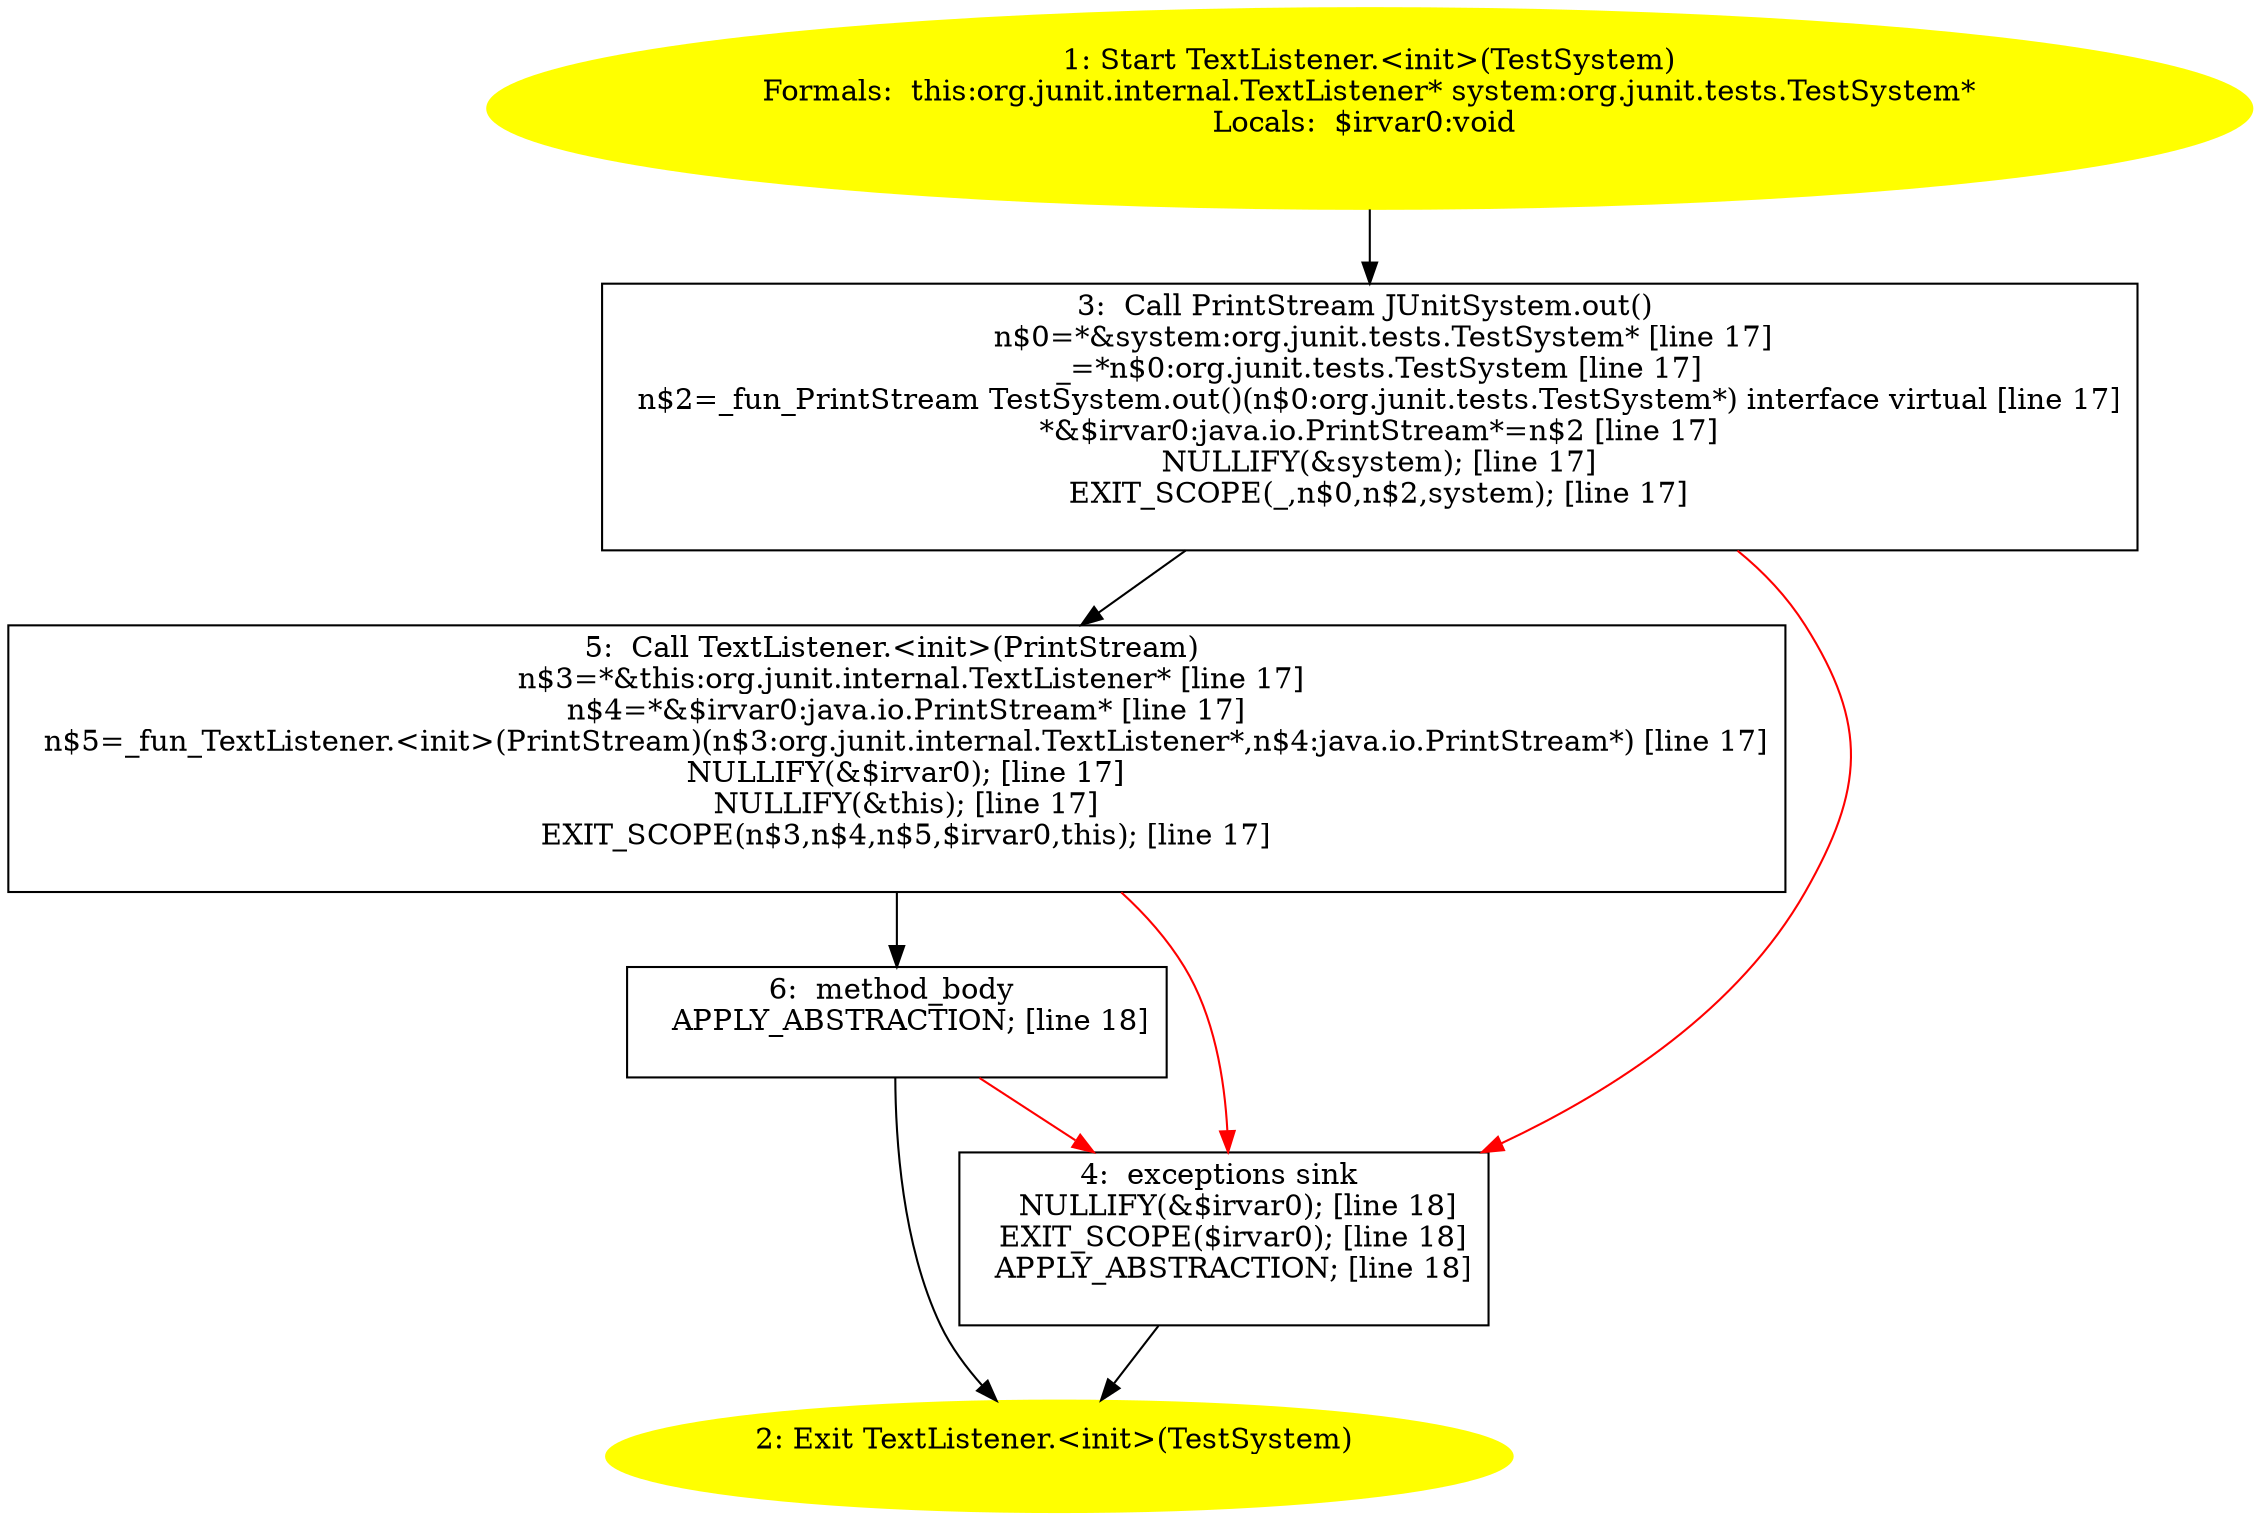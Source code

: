 /* @generated */
digraph cfg {
"org.junit.internal.TextListener.<init>(org.junit.tests.TestSystem).532833027cffee13b211f77b9fa070bf_1" [label="1: Start TextListener.<init>(TestSystem)\nFormals:  this:org.junit.internal.TextListener* system:org.junit.tests.TestSystem*\nLocals:  $irvar0:void \n  " color=yellow style=filled]
	

	 "org.junit.internal.TextListener.<init>(org.junit.tests.TestSystem).532833027cffee13b211f77b9fa070bf_1" -> "org.junit.internal.TextListener.<init>(org.junit.tests.TestSystem).532833027cffee13b211f77b9fa070bf_3" ;
"org.junit.internal.TextListener.<init>(org.junit.tests.TestSystem).532833027cffee13b211f77b9fa070bf_2" [label="2: Exit TextListener.<init>(TestSystem) \n  " color=yellow style=filled]
	

"org.junit.internal.TextListener.<init>(org.junit.tests.TestSystem).532833027cffee13b211f77b9fa070bf_3" [label="3:  Call PrintStream JUnitSystem.out() \n   n$0=*&system:org.junit.tests.TestSystem* [line 17]\n  _=*n$0:org.junit.tests.TestSystem [line 17]\n  n$2=_fun_PrintStream TestSystem.out()(n$0:org.junit.tests.TestSystem*) interface virtual [line 17]\n  *&$irvar0:java.io.PrintStream*=n$2 [line 17]\n  NULLIFY(&system); [line 17]\n  EXIT_SCOPE(_,n$0,n$2,system); [line 17]\n " shape="box"]
	

	 "org.junit.internal.TextListener.<init>(org.junit.tests.TestSystem).532833027cffee13b211f77b9fa070bf_3" -> "org.junit.internal.TextListener.<init>(org.junit.tests.TestSystem).532833027cffee13b211f77b9fa070bf_5" ;
	 "org.junit.internal.TextListener.<init>(org.junit.tests.TestSystem).532833027cffee13b211f77b9fa070bf_3" -> "org.junit.internal.TextListener.<init>(org.junit.tests.TestSystem).532833027cffee13b211f77b9fa070bf_4" [color="red" ];
"org.junit.internal.TextListener.<init>(org.junit.tests.TestSystem).532833027cffee13b211f77b9fa070bf_4" [label="4:  exceptions sink \n   NULLIFY(&$irvar0); [line 18]\n  EXIT_SCOPE($irvar0); [line 18]\n  APPLY_ABSTRACTION; [line 18]\n " shape="box"]
	

	 "org.junit.internal.TextListener.<init>(org.junit.tests.TestSystem).532833027cffee13b211f77b9fa070bf_4" -> "org.junit.internal.TextListener.<init>(org.junit.tests.TestSystem).532833027cffee13b211f77b9fa070bf_2" ;
"org.junit.internal.TextListener.<init>(org.junit.tests.TestSystem).532833027cffee13b211f77b9fa070bf_5" [label="5:  Call TextListener.<init>(PrintStream) \n   n$3=*&this:org.junit.internal.TextListener* [line 17]\n  n$4=*&$irvar0:java.io.PrintStream* [line 17]\n  n$5=_fun_TextListener.<init>(PrintStream)(n$3:org.junit.internal.TextListener*,n$4:java.io.PrintStream*) [line 17]\n  NULLIFY(&$irvar0); [line 17]\n  NULLIFY(&this); [line 17]\n  EXIT_SCOPE(n$3,n$4,n$5,$irvar0,this); [line 17]\n " shape="box"]
	

	 "org.junit.internal.TextListener.<init>(org.junit.tests.TestSystem).532833027cffee13b211f77b9fa070bf_5" -> "org.junit.internal.TextListener.<init>(org.junit.tests.TestSystem).532833027cffee13b211f77b9fa070bf_6" ;
	 "org.junit.internal.TextListener.<init>(org.junit.tests.TestSystem).532833027cffee13b211f77b9fa070bf_5" -> "org.junit.internal.TextListener.<init>(org.junit.tests.TestSystem).532833027cffee13b211f77b9fa070bf_4" [color="red" ];
"org.junit.internal.TextListener.<init>(org.junit.tests.TestSystem).532833027cffee13b211f77b9fa070bf_6" [label="6:  method_body \n   APPLY_ABSTRACTION; [line 18]\n " shape="box"]
	

	 "org.junit.internal.TextListener.<init>(org.junit.tests.TestSystem).532833027cffee13b211f77b9fa070bf_6" -> "org.junit.internal.TextListener.<init>(org.junit.tests.TestSystem).532833027cffee13b211f77b9fa070bf_2" ;
	 "org.junit.internal.TextListener.<init>(org.junit.tests.TestSystem).532833027cffee13b211f77b9fa070bf_6" -> "org.junit.internal.TextListener.<init>(org.junit.tests.TestSystem).532833027cffee13b211f77b9fa070bf_4" [color="red" ];
}
